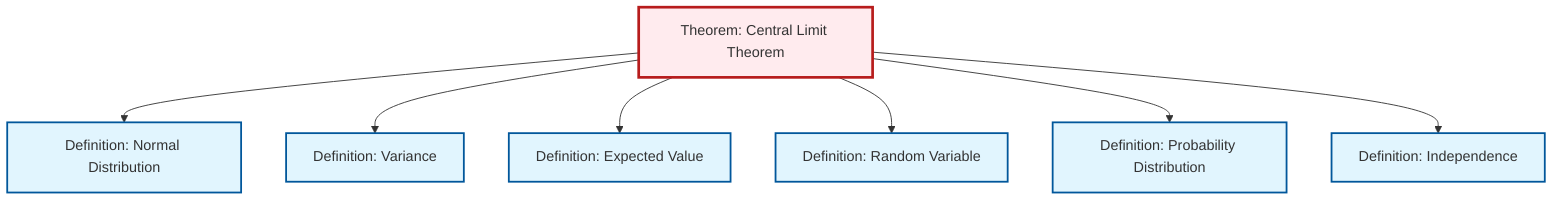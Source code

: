 graph TD
    classDef definition fill:#e1f5fe,stroke:#01579b,stroke-width:2px
    classDef theorem fill:#f3e5f5,stroke:#4a148c,stroke-width:2px
    classDef axiom fill:#fff3e0,stroke:#e65100,stroke-width:2px
    classDef example fill:#e8f5e9,stroke:#1b5e20,stroke-width:2px
    classDef current fill:#ffebee,stroke:#b71c1c,stroke-width:3px
    def-independence["Definition: Independence"]:::definition
    def-normal-distribution["Definition: Normal Distribution"]:::definition
    thm-central-limit["Theorem: Central Limit Theorem"]:::theorem
    def-random-variable["Definition: Random Variable"]:::definition
    def-probability-distribution["Definition: Probability Distribution"]:::definition
    def-expectation["Definition: Expected Value"]:::definition
    def-variance["Definition: Variance"]:::definition
    thm-central-limit --> def-normal-distribution
    thm-central-limit --> def-variance
    thm-central-limit --> def-expectation
    thm-central-limit --> def-random-variable
    thm-central-limit --> def-probability-distribution
    thm-central-limit --> def-independence
    class thm-central-limit current